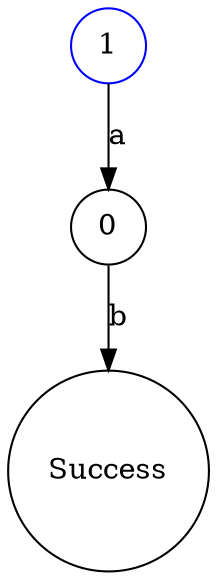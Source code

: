 digraph TestCase1 { 0 [shape=circle,label="0",color="#000000"]; 1 [shape=circle,label="1",color="#0000FF"]; 2 [shape=circle,label="Success",color="#000000"]; 0 -> 2[label="b"]; 1 -> 0[label="a"]; }